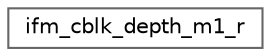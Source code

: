 digraph "Graphical Class Hierarchy"
{
 // LATEX_PDF_SIZE
  bgcolor="transparent";
  edge [fontname=Helvetica,fontsize=10,labelfontname=Helvetica,labelfontsize=10];
  node [fontname=Helvetica,fontsize=10,shape=box,height=0.2,width=0.4];
  rankdir="LR";
  Node0 [id="Node000000",label="ifm_cblk_depth_m1_r",height=0.2,width=0.4,color="grey40", fillcolor="white", style="filled",URL="$structifm__cblk__depth__m1__r.html",tooltip=" "];
}
